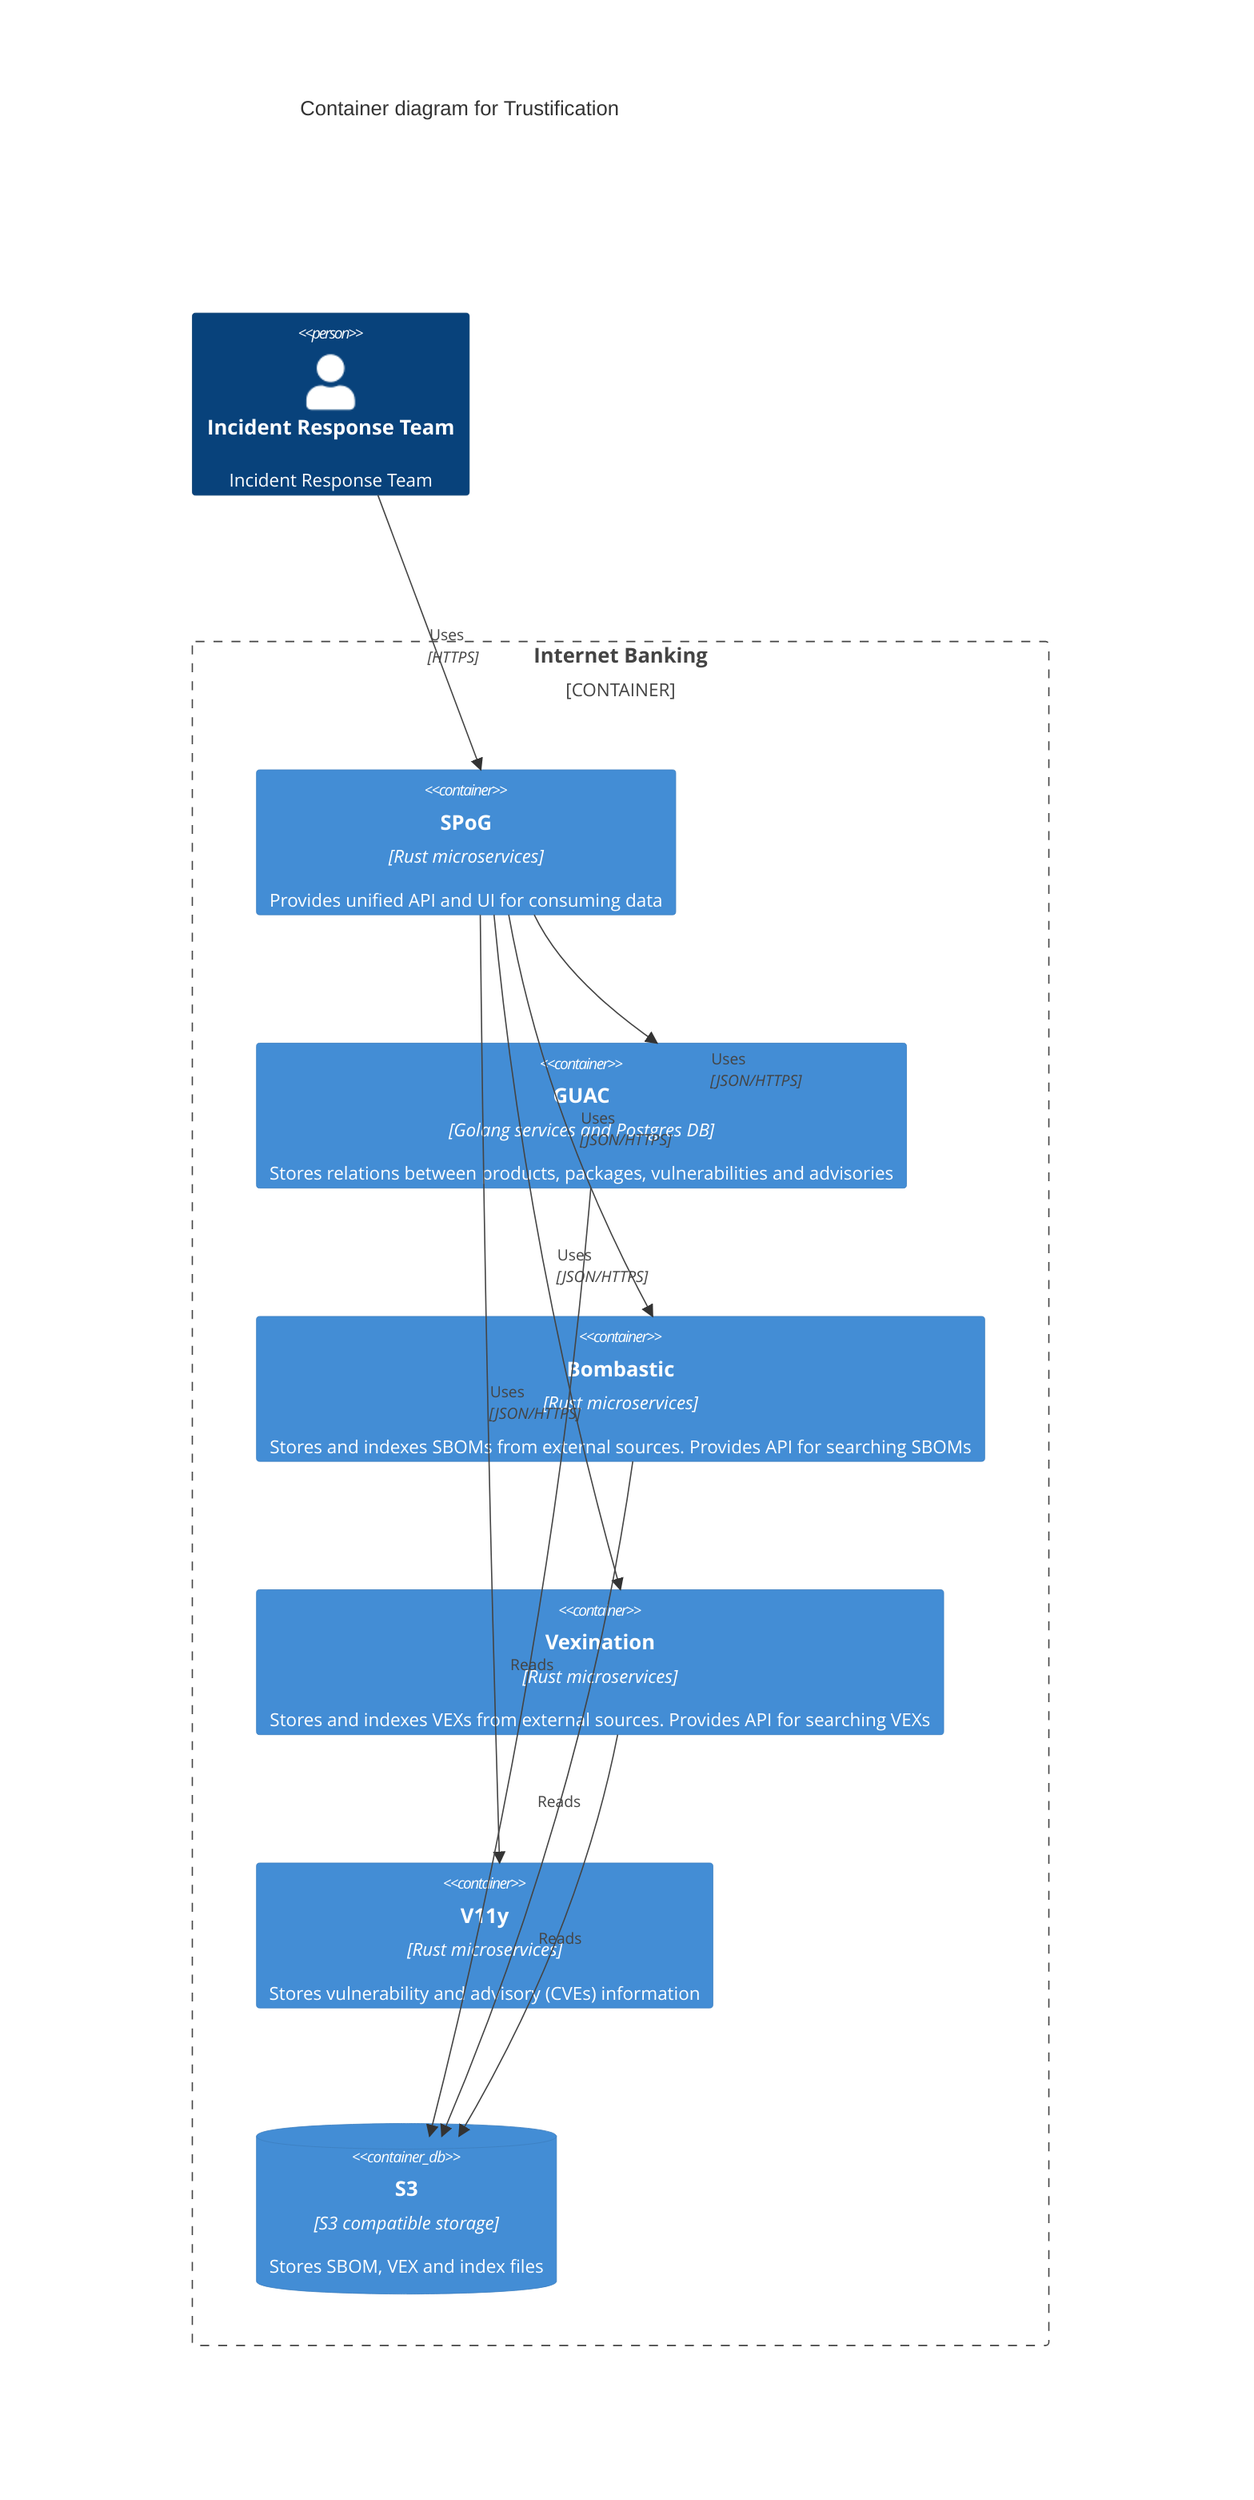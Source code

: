 C4Container
title Container diagram for Trustification

Person(user, "Incident Response Team", "Incident Response Team")

Container_Boundary(c1, "Internet Banking") {
    Container(spog, "SPoG", "Rust microservices", "Provides unified API and UI for consuming data")
    Container(guac, "GUAC", "Golang services and Postgres DB", "Stores relations between products, packages, vulnerabilities and advisories", $offsetY="60")
    Container(bombastic, "Bombastic", "Rust microservices", "Stores and indexes SBOMs from external sources. Provides API for searching SBOMs")
    Container(vexination, "Vexination", "Rust microservices", "Stores and indexes VEXs from external sources. Provides API for searching VEXs")
    Container(v11y, "V11y", "Rust microservices", "Stores vulnerability and advisory (CVEs) information")
    ContainerDb(s3, "S3", "S3 compatible storage", "Stores SBOM, VEX and index files")

}

Rel(user, spog, "Uses", "HTTPS")

Rel(spog, guac, "Uses", "JSON/HTTPS")
UpdateRelStyle(spog, guac, $offsetY="60", $offsetX="90")
Rel(spog, bombastic, "Uses", "JSON/HTTPS")
Rel(spog, vexination, "Uses", "JSON/HTTPS")
Rel(spog, v11y, "Uses", "JSON/HTTPS")

Rel(guac, s3, "Reads")
Rel(bombastic, s3, "Reads")
Rel(vexination, s3, "Reads")